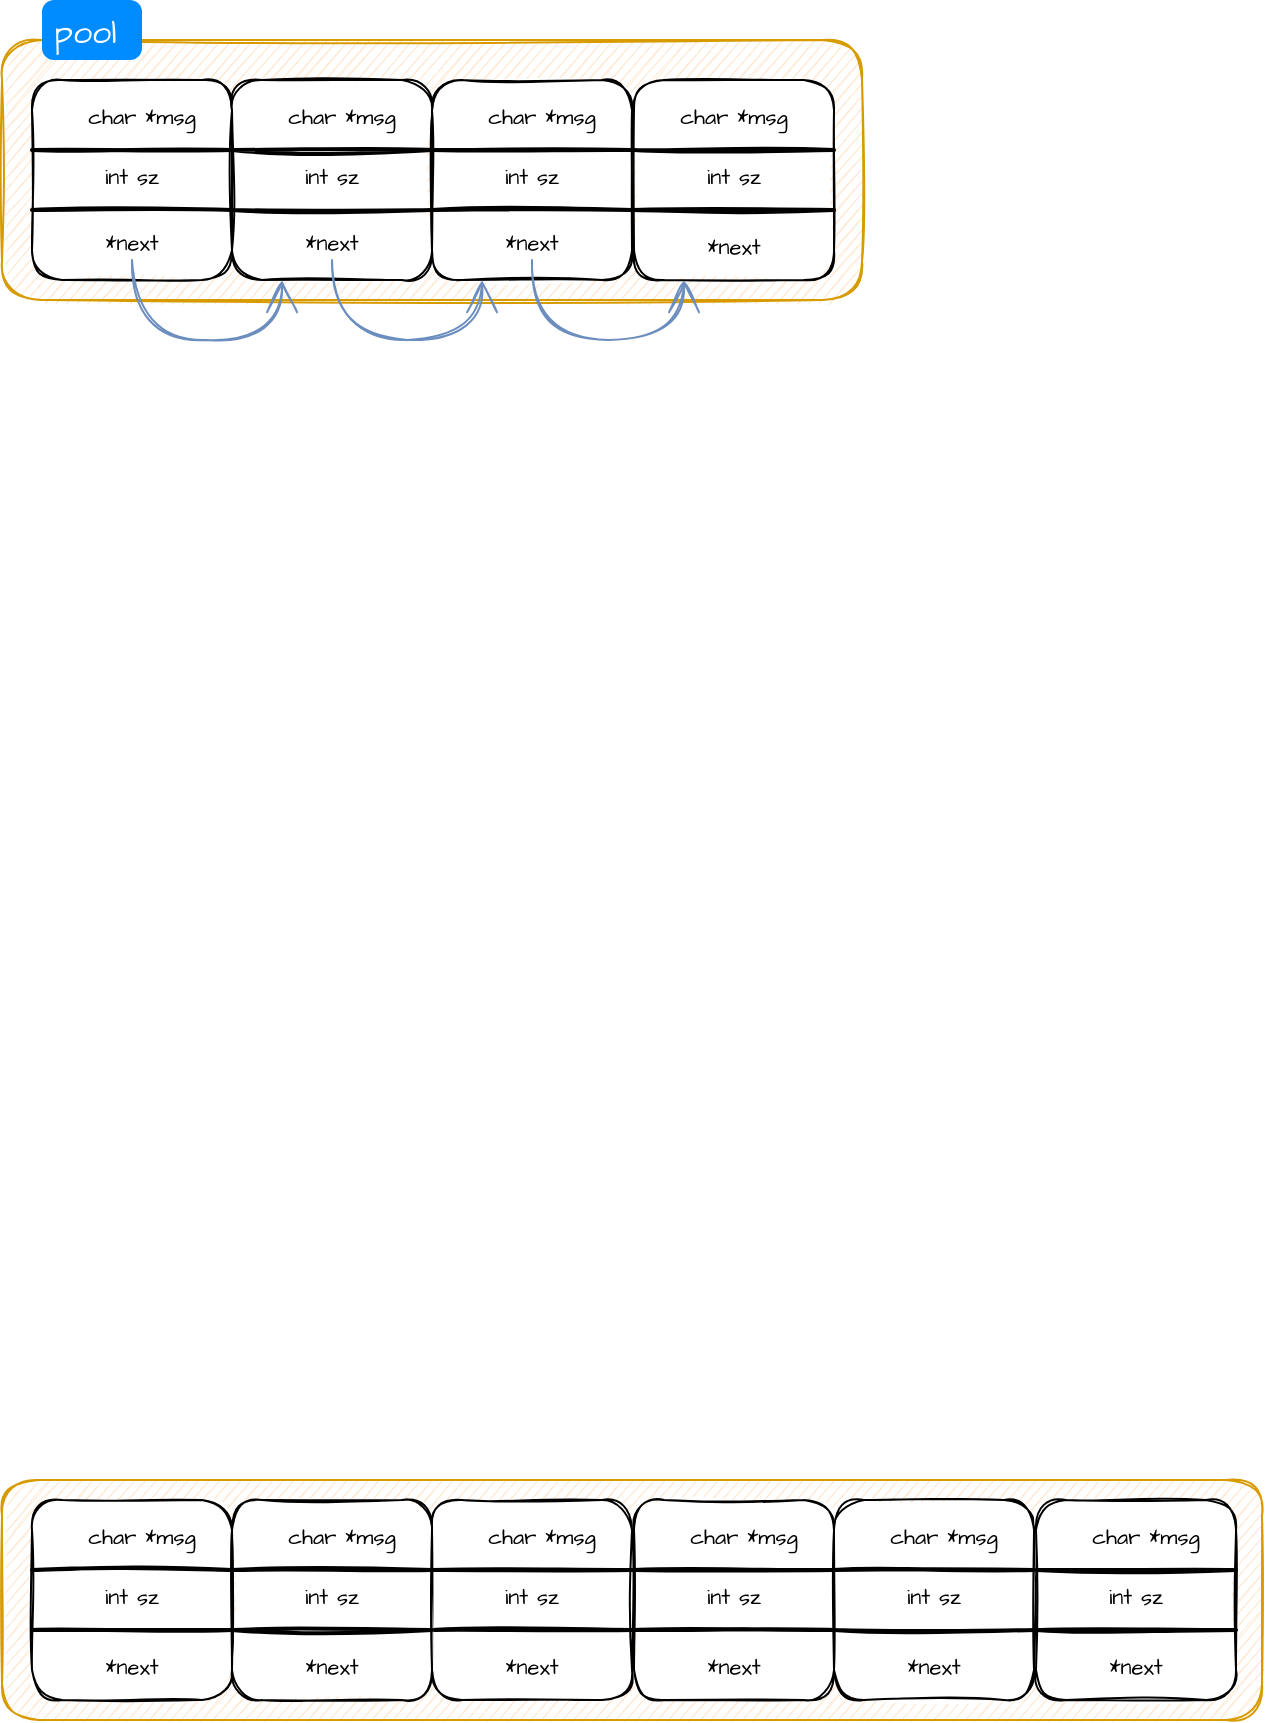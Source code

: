 <mxfile version="20.2.7" type="github">
  <diagram name="Page-1" id="c7558073-3199-34d8-9f00-42111426c3f3">
    <mxGraphModel dx="1550" dy="859" grid="1" gridSize="10" guides="1" tooltips="1" connect="1" arrows="1" fold="1" page="1" pageScale="1" pageWidth="826" pageHeight="1169" background="none" math="0" shadow="0">
      <root>
        <mxCell id="0" />
        <mxCell id="1" parent="0" />
        <mxCell id="VFtMTy9NpNzDeTnUoXWo-168" value="" style="rounded=1;whiteSpace=wrap;html=1;sketch=1;hachureGap=4;fontFamily=Architects Daughter;fontSource=https%3A%2F%2Ffonts.googleapis.com%2Fcss%3Ffamily%3DArchitects%2BDaughter;fontSize=11;fillColor=#ffe6cc;strokeColor=#d79b00;" vertex="1" parent="1">
          <mxGeometry x="140" y="50" width="430" height="130" as="geometry" />
        </mxCell>
        <mxCell id="VFtMTy9NpNzDeTnUoXWo-130" value="" style="group" vertex="1" connectable="0" parent="1">
          <mxGeometry x="355" y="70" width="100" height="100" as="geometry" />
        </mxCell>
        <mxCell id="VFtMTy9NpNzDeTnUoXWo-131" value="" style="whiteSpace=wrap;html=1;aspect=fixed;sketch=1;rounded=1;" vertex="1" parent="VFtMTy9NpNzDeTnUoXWo-130">
          <mxGeometry width="100" height="100" as="geometry" />
        </mxCell>
        <mxCell id="VFtMTy9NpNzDeTnUoXWo-132" value="" style="line;strokeWidth=2;html=1;rounded=1;sketch=1;hachureGap=4;fontFamily=Architects Daughter;fontSource=https%3A%2F%2Ffonts.googleapis.com%2Fcss%3Ffamily%3DArchitects%2BDaughter;fontSize=20;" vertex="1" parent="VFtMTy9NpNzDeTnUoXWo-130">
          <mxGeometry y="30" width="100" height="10" as="geometry" />
        </mxCell>
        <mxCell id="VFtMTy9NpNzDeTnUoXWo-133" value="" style="line;strokeWidth=2;html=1;rounded=1;sketch=1;hachureGap=4;fontFamily=Architects Daughter;fontSource=https%3A%2F%2Ffonts.googleapis.com%2Fcss%3Ffamily%3DArchitects%2BDaughter;fontSize=20;" vertex="1" parent="VFtMTy9NpNzDeTnUoXWo-130">
          <mxGeometry y="60" width="100" height="10" as="geometry" />
        </mxCell>
        <mxCell id="VFtMTy9NpNzDeTnUoXWo-134" value="&lt;font style=&quot;font-size: 11px;&quot;&gt;char *msg&lt;/font&gt;" style="text;html=1;strokeColor=none;fillColor=none;align=center;verticalAlign=middle;whiteSpace=wrap;rounded=0;sketch=1;hachureGap=4;fontFamily=Architects Daughter;fontSource=https%3A%2F%2Ffonts.googleapis.com%2Fcss%3Ffamily%3DArchitects%2BDaughter;fontSize=20;" vertex="1" parent="VFtMTy9NpNzDeTnUoXWo-130">
          <mxGeometry x="20" width="70" height="30" as="geometry" />
        </mxCell>
        <mxCell id="VFtMTy9NpNzDeTnUoXWo-135" value="&lt;font style=&quot;font-size: 11px;&quot;&gt;*next&lt;/font&gt;" style="text;html=1;strokeColor=none;fillColor=none;align=center;verticalAlign=middle;whiteSpace=wrap;rounded=0;sketch=1;hachureGap=4;fontFamily=Architects Daughter;fontSource=https%3A%2F%2Ffonts.googleapis.com%2Fcss%3Ffamily%3DArchitects%2BDaughter;fontSize=20;" vertex="1" parent="VFtMTy9NpNzDeTnUoXWo-130">
          <mxGeometry x="15" y="65" width="70" height="25" as="geometry" />
        </mxCell>
        <mxCell id="VFtMTy9NpNzDeTnUoXWo-136" value="&lt;span style=&quot;font-size: 11px;&quot;&gt;int sz&lt;/span&gt;" style="text;html=1;strokeColor=none;fillColor=none;align=center;verticalAlign=middle;whiteSpace=wrap;rounded=0;sketch=1;hachureGap=4;fontFamily=Architects Daughter;fontSource=https%3A%2F%2Ffonts.googleapis.com%2Fcss%3Ffamily%3DArchitects%2BDaughter;fontSize=20;" vertex="1" parent="VFtMTy9NpNzDeTnUoXWo-130">
          <mxGeometry x="15" y="30" width="70" height="30" as="geometry" />
        </mxCell>
        <mxCell id="VFtMTy9NpNzDeTnUoXWo-151" value="" style="group" vertex="1" connectable="0" parent="1">
          <mxGeometry x="155" y="70" width="100" height="100" as="geometry" />
        </mxCell>
        <mxCell id="VFtMTy9NpNzDeTnUoXWo-98" value="" style="whiteSpace=wrap;html=1;aspect=fixed;sketch=1;rounded=1;" vertex="1" parent="VFtMTy9NpNzDeTnUoXWo-151">
          <mxGeometry width="100" height="100" as="geometry" />
        </mxCell>
        <mxCell id="VFtMTy9NpNzDeTnUoXWo-99" value="" style="line;strokeWidth=2;html=1;rounded=1;sketch=1;hachureGap=4;fontFamily=Architects Daughter;fontSource=https%3A%2F%2Ffonts.googleapis.com%2Fcss%3Ffamily%3DArchitects%2BDaughter;fontSize=20;" vertex="1" parent="VFtMTy9NpNzDeTnUoXWo-151">
          <mxGeometry y="30" width="100" height="10" as="geometry" />
        </mxCell>
        <mxCell id="VFtMTy9NpNzDeTnUoXWo-100" value="" style="line;strokeWidth=2;html=1;rounded=1;sketch=1;hachureGap=4;fontFamily=Architects Daughter;fontSource=https%3A%2F%2Ffonts.googleapis.com%2Fcss%3Ffamily%3DArchitects%2BDaughter;fontSize=20;" vertex="1" parent="VFtMTy9NpNzDeTnUoXWo-151">
          <mxGeometry y="60" width="100" height="10" as="geometry" />
        </mxCell>
        <mxCell id="VFtMTy9NpNzDeTnUoXWo-101" value="&lt;font style=&quot;font-size: 11px;&quot;&gt;char *msg&lt;/font&gt;" style="text;html=1;strokeColor=none;fillColor=none;align=center;verticalAlign=middle;whiteSpace=wrap;rounded=0;sketch=1;hachureGap=4;fontFamily=Architects Daughter;fontSource=https%3A%2F%2Ffonts.googleapis.com%2Fcss%3Ffamily%3DArchitects%2BDaughter;fontSize=20;" vertex="1" parent="VFtMTy9NpNzDeTnUoXWo-151">
          <mxGeometry x="20" width="70" height="30" as="geometry" />
        </mxCell>
        <mxCell id="VFtMTy9NpNzDeTnUoXWo-104" value="&lt;font style=&quot;font-size: 11px;&quot;&gt;*next&lt;/font&gt;" style="text;html=1;strokeColor=none;fillColor=none;align=center;verticalAlign=middle;whiteSpace=wrap;rounded=0;sketch=1;hachureGap=4;fontFamily=Architects Daughter;fontSource=https%3A%2F%2Ffonts.googleapis.com%2Fcss%3Ffamily%3DArchitects%2BDaughter;fontSize=20;" vertex="1" parent="VFtMTy9NpNzDeTnUoXWo-151">
          <mxGeometry x="15" y="65" width="70" height="25" as="geometry" />
        </mxCell>
        <mxCell id="VFtMTy9NpNzDeTnUoXWo-105" value="&lt;span style=&quot;font-size: 11px;&quot;&gt;int sz&lt;/span&gt;" style="text;html=1;strokeColor=none;fillColor=none;align=center;verticalAlign=middle;whiteSpace=wrap;rounded=0;sketch=1;hachureGap=4;fontFamily=Architects Daughter;fontSource=https%3A%2F%2Ffonts.googleapis.com%2Fcss%3Ffamily%3DArchitects%2BDaughter;fontSize=20;" vertex="1" parent="VFtMTy9NpNzDeTnUoXWo-151">
          <mxGeometry x="15" y="30" width="70" height="30" as="geometry" />
        </mxCell>
        <mxCell id="VFtMTy9NpNzDeTnUoXWo-152" value="" style="group" vertex="1" connectable="0" parent="1">
          <mxGeometry x="255" y="70" width="100" height="100" as="geometry" />
        </mxCell>
        <mxCell id="VFtMTy9NpNzDeTnUoXWo-153" value="" style="whiteSpace=wrap;html=1;aspect=fixed;sketch=1;rounded=1;" vertex="1" parent="VFtMTy9NpNzDeTnUoXWo-152">
          <mxGeometry width="100" height="100" as="geometry" />
        </mxCell>
        <mxCell id="VFtMTy9NpNzDeTnUoXWo-154" value="" style="line;strokeWidth=2;html=1;rounded=1;sketch=1;hachureGap=4;fontFamily=Architects Daughter;fontSource=https%3A%2F%2Ffonts.googleapis.com%2Fcss%3Ffamily%3DArchitects%2BDaughter;fontSize=20;" vertex="1" parent="VFtMTy9NpNzDeTnUoXWo-152">
          <mxGeometry y="30" width="100" height="10" as="geometry" />
        </mxCell>
        <mxCell id="VFtMTy9NpNzDeTnUoXWo-155" value="" style="line;strokeWidth=2;html=1;rounded=1;sketch=1;hachureGap=4;fontFamily=Architects Daughter;fontSource=https%3A%2F%2Ffonts.googleapis.com%2Fcss%3Ffamily%3DArchitects%2BDaughter;fontSize=20;" vertex="1" parent="VFtMTy9NpNzDeTnUoXWo-152">
          <mxGeometry y="60" width="100" height="10" as="geometry" />
        </mxCell>
        <mxCell id="VFtMTy9NpNzDeTnUoXWo-156" value="&lt;font style=&quot;font-size: 11px;&quot;&gt;char *msg&lt;/font&gt;" style="text;html=1;strokeColor=none;fillColor=none;align=center;verticalAlign=middle;whiteSpace=wrap;rounded=0;sketch=1;hachureGap=4;fontFamily=Architects Daughter;fontSource=https%3A%2F%2Ffonts.googleapis.com%2Fcss%3Ffamily%3DArchitects%2BDaughter;fontSize=20;" vertex="1" parent="VFtMTy9NpNzDeTnUoXWo-152">
          <mxGeometry x="20" width="70" height="30" as="geometry" />
        </mxCell>
        <mxCell id="VFtMTy9NpNzDeTnUoXWo-157" value="&lt;font style=&quot;font-size: 11px;&quot;&gt;*next&lt;/font&gt;" style="text;html=1;strokeColor=none;fillColor=none;align=center;verticalAlign=middle;whiteSpace=wrap;rounded=0;sketch=1;hachureGap=4;fontFamily=Architects Daughter;fontSource=https%3A%2F%2Ffonts.googleapis.com%2Fcss%3Ffamily%3DArchitects%2BDaughter;fontSize=20;" vertex="1" parent="VFtMTy9NpNzDeTnUoXWo-152">
          <mxGeometry x="15" y="65" width="70" height="25" as="geometry" />
        </mxCell>
        <mxCell id="VFtMTy9NpNzDeTnUoXWo-158" value="&lt;span style=&quot;font-size: 11px;&quot;&gt;int sz&lt;/span&gt;" style="text;html=1;strokeColor=none;fillColor=none;align=center;verticalAlign=middle;whiteSpace=wrap;rounded=0;sketch=1;hachureGap=4;fontFamily=Architects Daughter;fontSource=https%3A%2F%2Ffonts.googleapis.com%2Fcss%3Ffamily%3DArchitects%2BDaughter;fontSize=20;" vertex="1" parent="VFtMTy9NpNzDeTnUoXWo-152">
          <mxGeometry x="15" y="30" width="70" height="30" as="geometry" />
        </mxCell>
        <mxCell id="VFtMTy9NpNzDeTnUoXWo-177" value="" style="group;rotation=90;" vertex="1" connectable="0" parent="1">
          <mxGeometry x="456" y="70" width="100" height="100" as="geometry" />
        </mxCell>
        <mxCell id="VFtMTy9NpNzDeTnUoXWo-124" value="" style="whiteSpace=wrap;html=1;aspect=fixed;sketch=1;rounded=1;" vertex="1" parent="VFtMTy9NpNzDeTnUoXWo-177">
          <mxGeometry width="100" height="100" as="geometry" />
        </mxCell>
        <mxCell id="VFtMTy9NpNzDeTnUoXWo-125" value="" style="line;strokeWidth=2;html=1;rounded=1;sketch=1;hachureGap=4;fontFamily=Architects Daughter;fontSource=https%3A%2F%2Ffonts.googleapis.com%2Fcss%3Ffamily%3DArchitects%2BDaughter;fontSize=20;" vertex="1" parent="VFtMTy9NpNzDeTnUoXWo-177">
          <mxGeometry y="30" width="100" height="10" as="geometry" />
        </mxCell>
        <mxCell id="VFtMTy9NpNzDeTnUoXWo-126" value="" style="line;strokeWidth=2;html=1;rounded=1;sketch=1;hachureGap=4;fontFamily=Architects Daughter;fontSource=https%3A%2F%2Ffonts.googleapis.com%2Fcss%3Ffamily%3DArchitects%2BDaughter;fontSize=20;" vertex="1" parent="VFtMTy9NpNzDeTnUoXWo-177">
          <mxGeometry y="60" width="100" height="10" as="geometry" />
        </mxCell>
        <mxCell id="VFtMTy9NpNzDeTnUoXWo-128" value="&lt;font style=&quot;font-size: 11px;&quot;&gt;*next&lt;/font&gt;" style="text;html=1;strokeColor=none;fillColor=none;align=center;verticalAlign=middle;whiteSpace=wrap;rounded=0;sketch=1;hachureGap=4;fontFamily=Architects Daughter;fontSource=https%3A%2F%2Ffonts.googleapis.com%2Fcss%3Ffamily%3DArchitects%2BDaughter;fontSize=20;" vertex="1" parent="VFtMTy9NpNzDeTnUoXWo-177">
          <mxGeometry x="15" y="65" width="70" height="30" as="geometry" />
        </mxCell>
        <mxCell id="VFtMTy9NpNzDeTnUoXWo-129" value="&lt;span style=&quot;font-size: 11px;&quot;&gt;int sz&lt;/span&gt;" style="text;html=1;strokeColor=none;fillColor=none;align=center;verticalAlign=middle;whiteSpace=wrap;rounded=0;sketch=1;hachureGap=4;fontFamily=Architects Daughter;fontSource=https%3A%2F%2Ffonts.googleapis.com%2Fcss%3Ffamily%3DArchitects%2BDaughter;fontSize=20;" vertex="1" parent="VFtMTy9NpNzDeTnUoXWo-177">
          <mxGeometry x="15" y="30" width="70" height="30" as="geometry" />
        </mxCell>
        <mxCell id="VFtMTy9NpNzDeTnUoXWo-127" value="&lt;font style=&quot;font-size: 11px;&quot;&gt;char *msg&lt;/font&gt;" style="text;html=1;strokeColor=none;fillColor=none;align=center;verticalAlign=middle;whiteSpace=wrap;rounded=0;sketch=1;hachureGap=4;fontFamily=Architects Daughter;fontSource=https%3A%2F%2Ffonts.googleapis.com%2Fcss%3Ffamily%3DArchitects%2BDaughter;fontSize=20;rotation=0;direction=east;flipH=0;flipV=1;" vertex="1" parent="VFtMTy9NpNzDeTnUoXWo-177">
          <mxGeometry x="15" width="70" height="30" as="geometry" />
        </mxCell>
        <mxCell id="VFtMTy9NpNzDeTnUoXWo-203" value="" style="rounded=1;whiteSpace=wrap;html=1;sketch=1;hachureGap=4;fontFamily=Architects Daughter;fontSource=https%3A%2F%2Ffonts.googleapis.com%2Fcss%3Ffamily%3DArchitects%2BDaughter;fontSize=11;fillColor=#ffe6cc;strokeColor=#d79b00;" vertex="1" parent="1">
          <mxGeometry x="140" y="770" width="630" height="120" as="geometry" />
        </mxCell>
        <mxCell id="VFtMTy9NpNzDeTnUoXWo-204" value="" style="group" vertex="1" connectable="0" parent="1">
          <mxGeometry x="355" y="780" width="100" height="100" as="geometry" />
        </mxCell>
        <mxCell id="VFtMTy9NpNzDeTnUoXWo-205" value="" style="whiteSpace=wrap;html=1;aspect=fixed;sketch=1;rounded=1;" vertex="1" parent="VFtMTy9NpNzDeTnUoXWo-204">
          <mxGeometry width="100" height="100" as="geometry" />
        </mxCell>
        <mxCell id="VFtMTy9NpNzDeTnUoXWo-206" value="" style="line;strokeWidth=2;html=1;rounded=1;sketch=1;hachureGap=4;fontFamily=Architects Daughter;fontSource=https%3A%2F%2Ffonts.googleapis.com%2Fcss%3Ffamily%3DArchitects%2BDaughter;fontSize=20;" vertex="1" parent="VFtMTy9NpNzDeTnUoXWo-204">
          <mxGeometry y="30" width="100" height="10" as="geometry" />
        </mxCell>
        <mxCell id="VFtMTy9NpNzDeTnUoXWo-207" value="" style="line;strokeWidth=2;html=1;rounded=1;sketch=1;hachureGap=4;fontFamily=Architects Daughter;fontSource=https%3A%2F%2Ffonts.googleapis.com%2Fcss%3Ffamily%3DArchitects%2BDaughter;fontSize=20;" vertex="1" parent="VFtMTy9NpNzDeTnUoXWo-204">
          <mxGeometry y="60" width="100" height="10" as="geometry" />
        </mxCell>
        <mxCell id="VFtMTy9NpNzDeTnUoXWo-208" value="&lt;font style=&quot;font-size: 11px;&quot;&gt;char *msg&lt;/font&gt;" style="text;html=1;strokeColor=none;fillColor=none;align=center;verticalAlign=middle;whiteSpace=wrap;rounded=0;sketch=1;hachureGap=4;fontFamily=Architects Daughter;fontSource=https%3A%2F%2Ffonts.googleapis.com%2Fcss%3Ffamily%3DArchitects%2BDaughter;fontSize=20;" vertex="1" parent="VFtMTy9NpNzDeTnUoXWo-204">
          <mxGeometry x="20" width="70" height="30" as="geometry" />
        </mxCell>
        <mxCell id="VFtMTy9NpNzDeTnUoXWo-209" value="&lt;font style=&quot;font-size: 11px;&quot;&gt;*next&lt;/font&gt;" style="text;html=1;strokeColor=none;fillColor=none;align=center;verticalAlign=middle;whiteSpace=wrap;rounded=0;sketch=1;hachureGap=4;fontFamily=Architects Daughter;fontSource=https%3A%2F%2Ffonts.googleapis.com%2Fcss%3Ffamily%3DArchitects%2BDaughter;fontSize=20;" vertex="1" parent="VFtMTy9NpNzDeTnUoXWo-204">
          <mxGeometry x="15" y="65" width="70" height="30" as="geometry" />
        </mxCell>
        <mxCell id="VFtMTy9NpNzDeTnUoXWo-210" value="&lt;span style=&quot;font-size: 11px;&quot;&gt;int sz&lt;/span&gt;" style="text;html=1;strokeColor=none;fillColor=none;align=center;verticalAlign=middle;whiteSpace=wrap;rounded=0;sketch=1;hachureGap=4;fontFamily=Architects Daughter;fontSource=https%3A%2F%2Ffonts.googleapis.com%2Fcss%3Ffamily%3DArchitects%2BDaughter;fontSize=20;" vertex="1" parent="VFtMTy9NpNzDeTnUoXWo-204">
          <mxGeometry x="15" y="30" width="70" height="30" as="geometry" />
        </mxCell>
        <mxCell id="VFtMTy9NpNzDeTnUoXWo-211" value="" style="group" vertex="1" connectable="0" parent="1">
          <mxGeometry x="155" y="780" width="100" height="100" as="geometry" />
        </mxCell>
        <mxCell id="VFtMTy9NpNzDeTnUoXWo-212" value="" style="whiteSpace=wrap;html=1;aspect=fixed;sketch=1;rounded=1;" vertex="1" parent="VFtMTy9NpNzDeTnUoXWo-211">
          <mxGeometry width="100" height="100" as="geometry" />
        </mxCell>
        <mxCell id="VFtMTy9NpNzDeTnUoXWo-213" value="" style="line;strokeWidth=2;html=1;rounded=1;sketch=1;hachureGap=4;fontFamily=Architects Daughter;fontSource=https%3A%2F%2Ffonts.googleapis.com%2Fcss%3Ffamily%3DArchitects%2BDaughter;fontSize=20;" vertex="1" parent="VFtMTy9NpNzDeTnUoXWo-211">
          <mxGeometry y="30" width="100" height="10" as="geometry" />
        </mxCell>
        <mxCell id="VFtMTy9NpNzDeTnUoXWo-214" value="" style="line;strokeWidth=2;html=1;rounded=1;sketch=1;hachureGap=4;fontFamily=Architects Daughter;fontSource=https%3A%2F%2Ffonts.googleapis.com%2Fcss%3Ffamily%3DArchitects%2BDaughter;fontSize=20;" vertex="1" parent="VFtMTy9NpNzDeTnUoXWo-211">
          <mxGeometry y="60" width="100" height="10" as="geometry" />
        </mxCell>
        <mxCell id="VFtMTy9NpNzDeTnUoXWo-215" value="&lt;font style=&quot;font-size: 11px;&quot;&gt;char *msg&lt;/font&gt;" style="text;html=1;strokeColor=none;fillColor=none;align=center;verticalAlign=middle;whiteSpace=wrap;rounded=0;sketch=1;hachureGap=4;fontFamily=Architects Daughter;fontSource=https%3A%2F%2Ffonts.googleapis.com%2Fcss%3Ffamily%3DArchitects%2BDaughter;fontSize=20;" vertex="1" parent="VFtMTy9NpNzDeTnUoXWo-211">
          <mxGeometry x="20" width="70" height="30" as="geometry" />
        </mxCell>
        <mxCell id="VFtMTy9NpNzDeTnUoXWo-216" value="&lt;font style=&quot;font-size: 11px;&quot;&gt;*next&lt;/font&gt;" style="text;html=1;strokeColor=none;fillColor=none;align=center;verticalAlign=middle;whiteSpace=wrap;rounded=0;sketch=1;hachureGap=4;fontFamily=Architects Daughter;fontSource=https%3A%2F%2Ffonts.googleapis.com%2Fcss%3Ffamily%3DArchitects%2BDaughter;fontSize=20;" vertex="1" parent="VFtMTy9NpNzDeTnUoXWo-211">
          <mxGeometry x="15" y="65" width="70" height="30" as="geometry" />
        </mxCell>
        <mxCell id="VFtMTy9NpNzDeTnUoXWo-217" value="&lt;span style=&quot;font-size: 11px;&quot;&gt;int sz&lt;/span&gt;" style="text;html=1;strokeColor=none;fillColor=none;align=center;verticalAlign=middle;whiteSpace=wrap;rounded=0;sketch=1;hachureGap=4;fontFamily=Architects Daughter;fontSource=https%3A%2F%2Ffonts.googleapis.com%2Fcss%3Ffamily%3DArchitects%2BDaughter;fontSize=20;" vertex="1" parent="VFtMTy9NpNzDeTnUoXWo-211">
          <mxGeometry x="15" y="30" width="70" height="30" as="geometry" />
        </mxCell>
        <mxCell id="VFtMTy9NpNzDeTnUoXWo-218" value="" style="group" vertex="1" connectable="0" parent="1">
          <mxGeometry x="255" y="780" width="100" height="100" as="geometry" />
        </mxCell>
        <mxCell id="VFtMTy9NpNzDeTnUoXWo-219" value="" style="whiteSpace=wrap;html=1;aspect=fixed;sketch=1;rounded=1;" vertex="1" parent="VFtMTy9NpNzDeTnUoXWo-218">
          <mxGeometry width="100" height="100" as="geometry" />
        </mxCell>
        <mxCell id="VFtMTy9NpNzDeTnUoXWo-220" value="" style="line;strokeWidth=2;html=1;rounded=1;sketch=1;hachureGap=4;fontFamily=Architects Daughter;fontSource=https%3A%2F%2Ffonts.googleapis.com%2Fcss%3Ffamily%3DArchitects%2BDaughter;fontSize=20;" vertex="1" parent="VFtMTy9NpNzDeTnUoXWo-218">
          <mxGeometry y="30" width="100" height="10" as="geometry" />
        </mxCell>
        <mxCell id="VFtMTy9NpNzDeTnUoXWo-221" value="" style="line;strokeWidth=2;html=1;rounded=1;sketch=1;hachureGap=4;fontFamily=Architects Daughter;fontSource=https%3A%2F%2Ffonts.googleapis.com%2Fcss%3Ffamily%3DArchitects%2BDaughter;fontSize=20;" vertex="1" parent="VFtMTy9NpNzDeTnUoXWo-218">
          <mxGeometry y="60" width="100" height="10" as="geometry" />
        </mxCell>
        <mxCell id="VFtMTy9NpNzDeTnUoXWo-222" value="&lt;font style=&quot;font-size: 11px;&quot;&gt;char *msg&lt;/font&gt;" style="text;html=1;strokeColor=none;fillColor=none;align=center;verticalAlign=middle;whiteSpace=wrap;rounded=0;sketch=1;hachureGap=4;fontFamily=Architects Daughter;fontSource=https%3A%2F%2Ffonts.googleapis.com%2Fcss%3Ffamily%3DArchitects%2BDaughter;fontSize=20;" vertex="1" parent="VFtMTy9NpNzDeTnUoXWo-218">
          <mxGeometry x="20" width="70" height="30" as="geometry" />
        </mxCell>
        <mxCell id="VFtMTy9NpNzDeTnUoXWo-223" value="&lt;font style=&quot;font-size: 11px;&quot;&gt;*next&lt;/font&gt;" style="text;html=1;strokeColor=none;fillColor=none;align=center;verticalAlign=middle;whiteSpace=wrap;rounded=0;sketch=1;hachureGap=4;fontFamily=Architects Daughter;fontSource=https%3A%2F%2Ffonts.googleapis.com%2Fcss%3Ffamily%3DArchitects%2BDaughter;fontSize=20;" vertex="1" parent="VFtMTy9NpNzDeTnUoXWo-218">
          <mxGeometry x="15" y="65" width="70" height="30" as="geometry" />
        </mxCell>
        <mxCell id="VFtMTy9NpNzDeTnUoXWo-224" value="&lt;span style=&quot;font-size: 11px;&quot;&gt;int sz&lt;/span&gt;" style="text;html=1;strokeColor=none;fillColor=none;align=center;verticalAlign=middle;whiteSpace=wrap;rounded=0;sketch=1;hachureGap=4;fontFamily=Architects Daughter;fontSource=https%3A%2F%2Ffonts.googleapis.com%2Fcss%3Ffamily%3DArchitects%2BDaughter;fontSize=20;" vertex="1" parent="VFtMTy9NpNzDeTnUoXWo-218">
          <mxGeometry x="15" y="30" width="70" height="30" as="geometry" />
        </mxCell>
        <mxCell id="VFtMTy9NpNzDeTnUoXWo-225" value="" style="group" vertex="1" connectable="0" parent="1">
          <mxGeometry x="456" y="780" width="100" height="100" as="geometry" />
        </mxCell>
        <mxCell id="VFtMTy9NpNzDeTnUoXWo-226" value="" style="whiteSpace=wrap;html=1;aspect=fixed;sketch=1;rounded=1;" vertex="1" parent="VFtMTy9NpNzDeTnUoXWo-225">
          <mxGeometry width="100" height="100" as="geometry" />
        </mxCell>
        <mxCell id="VFtMTy9NpNzDeTnUoXWo-227" value="" style="line;strokeWidth=2;html=1;rounded=1;sketch=1;hachureGap=4;fontFamily=Architects Daughter;fontSource=https%3A%2F%2Ffonts.googleapis.com%2Fcss%3Ffamily%3DArchitects%2BDaughter;fontSize=20;" vertex="1" parent="VFtMTy9NpNzDeTnUoXWo-225">
          <mxGeometry y="30" width="100" height="10" as="geometry" />
        </mxCell>
        <mxCell id="VFtMTy9NpNzDeTnUoXWo-228" value="" style="line;strokeWidth=2;html=1;rounded=1;sketch=1;hachureGap=4;fontFamily=Architects Daughter;fontSource=https%3A%2F%2Ffonts.googleapis.com%2Fcss%3Ffamily%3DArchitects%2BDaughter;fontSize=20;" vertex="1" parent="VFtMTy9NpNzDeTnUoXWo-225">
          <mxGeometry y="60" width="100" height="10" as="geometry" />
        </mxCell>
        <mxCell id="VFtMTy9NpNzDeTnUoXWo-229" value="&lt;font style=&quot;font-size: 11px;&quot;&gt;char *msg&lt;/font&gt;" style="text;html=1;strokeColor=none;fillColor=none;align=center;verticalAlign=middle;whiteSpace=wrap;rounded=0;sketch=1;hachureGap=4;fontFamily=Architects Daughter;fontSource=https%3A%2F%2Ffonts.googleapis.com%2Fcss%3Ffamily%3DArchitects%2BDaughter;fontSize=20;" vertex="1" parent="VFtMTy9NpNzDeTnUoXWo-225">
          <mxGeometry x="20" width="70" height="30" as="geometry" />
        </mxCell>
        <mxCell id="VFtMTy9NpNzDeTnUoXWo-230" value="&lt;font style=&quot;font-size: 11px;&quot;&gt;*next&lt;/font&gt;" style="text;html=1;strokeColor=none;fillColor=none;align=center;verticalAlign=middle;whiteSpace=wrap;rounded=0;sketch=1;hachureGap=4;fontFamily=Architects Daughter;fontSource=https%3A%2F%2Ffonts.googleapis.com%2Fcss%3Ffamily%3DArchitects%2BDaughter;fontSize=20;" vertex="1" parent="VFtMTy9NpNzDeTnUoXWo-225">
          <mxGeometry x="15" y="65" width="70" height="30" as="geometry" />
        </mxCell>
        <mxCell id="VFtMTy9NpNzDeTnUoXWo-231" value="&lt;span style=&quot;font-size: 11px;&quot;&gt;int sz&lt;/span&gt;" style="text;html=1;strokeColor=none;fillColor=none;align=center;verticalAlign=middle;whiteSpace=wrap;rounded=0;sketch=1;hachureGap=4;fontFamily=Architects Daughter;fontSource=https%3A%2F%2Ffonts.googleapis.com%2Fcss%3Ffamily%3DArchitects%2BDaughter;fontSize=20;" vertex="1" parent="VFtMTy9NpNzDeTnUoXWo-225">
          <mxGeometry x="15" y="30" width="70" height="30" as="geometry" />
        </mxCell>
        <mxCell id="VFtMTy9NpNzDeTnUoXWo-232" value="" style="group" vertex="1" connectable="0" parent="1">
          <mxGeometry x="556" y="780" width="100" height="100" as="geometry" />
        </mxCell>
        <mxCell id="VFtMTy9NpNzDeTnUoXWo-233" value="" style="whiteSpace=wrap;html=1;aspect=fixed;sketch=1;rounded=1;" vertex="1" parent="VFtMTy9NpNzDeTnUoXWo-232">
          <mxGeometry width="100" height="100" as="geometry" />
        </mxCell>
        <mxCell id="VFtMTy9NpNzDeTnUoXWo-234" value="" style="line;strokeWidth=2;html=1;rounded=1;sketch=1;hachureGap=4;fontFamily=Architects Daughter;fontSource=https%3A%2F%2Ffonts.googleapis.com%2Fcss%3Ffamily%3DArchitects%2BDaughter;fontSize=20;" vertex="1" parent="VFtMTy9NpNzDeTnUoXWo-232">
          <mxGeometry y="30" width="100" height="10" as="geometry" />
        </mxCell>
        <mxCell id="VFtMTy9NpNzDeTnUoXWo-235" value="" style="line;strokeWidth=2;html=1;rounded=1;sketch=1;hachureGap=4;fontFamily=Architects Daughter;fontSource=https%3A%2F%2Ffonts.googleapis.com%2Fcss%3Ffamily%3DArchitects%2BDaughter;fontSize=20;" vertex="1" parent="VFtMTy9NpNzDeTnUoXWo-232">
          <mxGeometry y="60" width="100" height="10" as="geometry" />
        </mxCell>
        <mxCell id="VFtMTy9NpNzDeTnUoXWo-236" value="&lt;font style=&quot;font-size: 11px;&quot;&gt;char *msg&lt;/font&gt;" style="text;html=1;strokeColor=none;fillColor=none;align=center;verticalAlign=middle;whiteSpace=wrap;rounded=0;sketch=1;hachureGap=4;fontFamily=Architects Daughter;fontSource=https%3A%2F%2Ffonts.googleapis.com%2Fcss%3Ffamily%3DArchitects%2BDaughter;fontSize=20;" vertex="1" parent="VFtMTy9NpNzDeTnUoXWo-232">
          <mxGeometry x="20" width="70" height="30" as="geometry" />
        </mxCell>
        <mxCell id="VFtMTy9NpNzDeTnUoXWo-237" value="&lt;font style=&quot;font-size: 11px;&quot;&gt;*next&lt;/font&gt;" style="text;html=1;strokeColor=none;fillColor=none;align=center;verticalAlign=middle;whiteSpace=wrap;rounded=0;sketch=1;hachureGap=4;fontFamily=Architects Daughter;fontSource=https%3A%2F%2Ffonts.googleapis.com%2Fcss%3Ffamily%3DArchitects%2BDaughter;fontSize=20;" vertex="1" parent="VFtMTy9NpNzDeTnUoXWo-232">
          <mxGeometry x="15" y="65" width="70" height="30" as="geometry" />
        </mxCell>
        <mxCell id="VFtMTy9NpNzDeTnUoXWo-238" value="&lt;span style=&quot;font-size: 11px;&quot;&gt;int sz&lt;/span&gt;" style="text;html=1;strokeColor=none;fillColor=none;align=center;verticalAlign=middle;whiteSpace=wrap;rounded=0;sketch=1;hachureGap=4;fontFamily=Architects Daughter;fontSource=https%3A%2F%2Ffonts.googleapis.com%2Fcss%3Ffamily%3DArchitects%2BDaughter;fontSize=20;" vertex="1" parent="VFtMTy9NpNzDeTnUoXWo-232">
          <mxGeometry x="15" y="30" width="70" height="30" as="geometry" />
        </mxCell>
        <mxCell id="VFtMTy9NpNzDeTnUoXWo-240" value="" style="group" vertex="1" connectable="0" parent="1">
          <mxGeometry x="657" y="780" width="100" height="100" as="geometry" />
        </mxCell>
        <mxCell id="VFtMTy9NpNzDeTnUoXWo-241" value="" style="whiteSpace=wrap;html=1;aspect=fixed;sketch=1;rounded=1;" vertex="1" parent="VFtMTy9NpNzDeTnUoXWo-240">
          <mxGeometry width="100" height="100" as="geometry" />
        </mxCell>
        <mxCell id="VFtMTy9NpNzDeTnUoXWo-242" value="" style="line;strokeWidth=2;html=1;rounded=1;sketch=1;hachureGap=4;fontFamily=Architects Daughter;fontSource=https%3A%2F%2Ffonts.googleapis.com%2Fcss%3Ffamily%3DArchitects%2BDaughter;fontSize=20;" vertex="1" parent="VFtMTy9NpNzDeTnUoXWo-240">
          <mxGeometry y="30" width="100" height="10" as="geometry" />
        </mxCell>
        <mxCell id="VFtMTy9NpNzDeTnUoXWo-243" value="" style="line;strokeWidth=2;html=1;rounded=1;sketch=1;hachureGap=4;fontFamily=Architects Daughter;fontSource=https%3A%2F%2Ffonts.googleapis.com%2Fcss%3Ffamily%3DArchitects%2BDaughter;fontSize=20;" vertex="1" parent="VFtMTy9NpNzDeTnUoXWo-240">
          <mxGeometry y="60" width="100" height="10" as="geometry" />
        </mxCell>
        <mxCell id="VFtMTy9NpNzDeTnUoXWo-244" value="&lt;font style=&quot;font-size: 11px;&quot;&gt;char *msg&lt;/font&gt;" style="text;html=1;strokeColor=none;fillColor=none;align=center;verticalAlign=middle;whiteSpace=wrap;rounded=0;sketch=1;hachureGap=4;fontFamily=Architects Daughter;fontSource=https%3A%2F%2Ffonts.googleapis.com%2Fcss%3Ffamily%3DArchitects%2BDaughter;fontSize=20;" vertex="1" parent="VFtMTy9NpNzDeTnUoXWo-240">
          <mxGeometry x="20" width="70" height="30" as="geometry" />
        </mxCell>
        <mxCell id="VFtMTy9NpNzDeTnUoXWo-245" value="&lt;font style=&quot;font-size: 11px;&quot;&gt;*next&lt;/font&gt;" style="text;html=1;strokeColor=none;fillColor=none;align=center;verticalAlign=middle;whiteSpace=wrap;rounded=0;sketch=1;hachureGap=4;fontFamily=Architects Daughter;fontSource=https%3A%2F%2Ffonts.googleapis.com%2Fcss%3Ffamily%3DArchitects%2BDaughter;fontSize=20;" vertex="1" parent="VFtMTy9NpNzDeTnUoXWo-240">
          <mxGeometry x="15" y="65" width="70" height="30" as="geometry" />
        </mxCell>
        <mxCell id="VFtMTy9NpNzDeTnUoXWo-246" value="&lt;span style=&quot;font-size: 11px;&quot;&gt;int sz&lt;/span&gt;" style="text;html=1;strokeColor=none;fillColor=none;align=center;verticalAlign=middle;whiteSpace=wrap;rounded=0;sketch=1;hachureGap=4;fontFamily=Architects Daughter;fontSource=https%3A%2F%2Ffonts.googleapis.com%2Fcss%3Ffamily%3DArchitects%2BDaughter;fontSize=20;" vertex="1" parent="VFtMTy9NpNzDeTnUoXWo-240">
          <mxGeometry x="15" y="30" width="70" height="30" as="geometry" />
        </mxCell>
        <mxCell id="VFtMTy9NpNzDeTnUoXWo-251" style="edgeStyle=orthogonalEdgeStyle;curved=1;rounded=1;sketch=1;hachureGap=4;orthogonalLoop=1;jettySize=auto;html=1;exitX=0.5;exitY=1;exitDx=0;exitDy=0;entryX=0.25;entryY=1;entryDx=0;entryDy=0;fontFamily=Architects Daughter;fontSource=https%3A%2F%2Ffonts.googleapis.com%2Fcss%3Ffamily%3DArchitects%2BDaughter;fontSize=11;endArrow=open;startSize=14;endSize=14;sourcePerimeterSpacing=8;targetPerimeterSpacing=8;fillColor=#dae8fc;strokeColor=#6c8ebf;" edge="1" parent="1" source="VFtMTy9NpNzDeTnUoXWo-104" target="VFtMTy9NpNzDeTnUoXWo-153">
          <mxGeometry relative="1" as="geometry">
            <Array as="points">
              <mxPoint x="205" y="200" />
              <mxPoint x="280" y="200" />
            </Array>
          </mxGeometry>
        </mxCell>
        <mxCell id="VFtMTy9NpNzDeTnUoXWo-252" style="edgeStyle=orthogonalEdgeStyle;curved=1;rounded=1;sketch=1;hachureGap=4;orthogonalLoop=1;jettySize=auto;html=1;exitX=0.5;exitY=1;exitDx=0;exitDy=0;entryX=0.25;entryY=1;entryDx=0;entryDy=0;fontFamily=Architects Daughter;fontSource=https%3A%2F%2Ffonts.googleapis.com%2Fcss%3Ffamily%3DArchitects%2BDaughter;fontSize=11;endArrow=open;startSize=14;endSize=14;sourcePerimeterSpacing=8;targetPerimeterSpacing=8;fillColor=#dae8fc;strokeColor=#6c8ebf;" edge="1" parent="1" source="VFtMTy9NpNzDeTnUoXWo-157" target="VFtMTy9NpNzDeTnUoXWo-131">
          <mxGeometry relative="1" as="geometry">
            <Array as="points">
              <mxPoint x="305" y="200" />
              <mxPoint x="380" y="200" />
            </Array>
          </mxGeometry>
        </mxCell>
        <mxCell id="VFtMTy9NpNzDeTnUoXWo-253" style="edgeStyle=orthogonalEdgeStyle;curved=1;rounded=1;sketch=1;hachureGap=4;orthogonalLoop=1;jettySize=auto;html=1;exitX=0.5;exitY=1;exitDx=0;exitDy=0;entryX=0.25;entryY=1;entryDx=0;entryDy=0;fontFamily=Architects Daughter;fontSource=https%3A%2F%2Ffonts.googleapis.com%2Fcss%3Ffamily%3DArchitects%2BDaughter;fontSize=11;endArrow=open;startSize=14;endSize=14;sourcePerimeterSpacing=8;targetPerimeterSpacing=8;fillColor=#dae8fc;strokeColor=#6c8ebf;" edge="1" parent="1" source="VFtMTy9NpNzDeTnUoXWo-135" target="VFtMTy9NpNzDeTnUoXWo-124">
          <mxGeometry relative="1" as="geometry">
            <Array as="points">
              <mxPoint x="405" y="200" />
              <mxPoint x="481" y="200" />
            </Array>
          </mxGeometry>
        </mxCell>
        <mxCell id="VFtMTy9NpNzDeTnUoXWo-265" value="pool" style="shape=rect;strokeColor=none;fillColor=#008cff;strokeWidth=1;dashed=0;rounded=1;arcSize=20;fontColor=#ffffff;fontSize=17;spacing=2;spacingTop=-2;align=left;autosize=1;spacingLeft=4;resizeWidth=0;resizeHeight=0;perimeter=none;shadow=0;glass=0;sketch=0;hachureGap=4;fontFamily=Architects Daughter;fontSource=https%3A%2F%2Ffonts.googleapis.com%2Fcss%3Ffamily%3DArchitects%2BDaughter;" vertex="1" parent="1">
          <mxGeometry x="160" y="30" width="50" height="30" as="geometry" />
        </mxCell>
      </root>
    </mxGraphModel>
  </diagram>
</mxfile>
